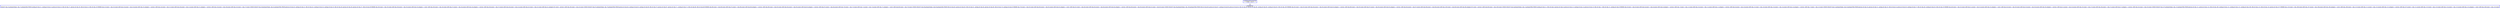 digraph  g{
node [shape=rectangle, color=black, fontcolor=black, style=bold]
0 [label="LogSkolemFunctionCall
(\"{0}\", \"{1}\")" , color = blue] ; 
1 [label="LogSQLEval 
SELECT tab_23.primaryName, tab_27.primarytitle FROM casting AS tab_21, casting AS tab_25, person AS tab_23, title AS tab_27, person AS tab_26, title AS tab_22, title AS tab_24 WHERE tab_22.tconst = tab_25.tconst AND tab_23.nconst = tab_25.nconst AND tab_25.category = 'actress' AND tab_24.tconst = tab_21.tconst AND tab_26.nconst = tab_21.nconst AND tab_21.category = 'actress' AND tab_23.nconst = tab_26.nconst AND tab_24.tconst = tab_27.tconst UNION SELECT tab_39.primaryName, tab_42.primaryTitle FROM person AS tab_40, casting AS tab_41, title AS tab_42, casting AS tab_34, casting AS tab_35, title AS tab_38, person AS tab_39, person AS tab_37, title AS tab_36 WHERE tab_38.tconst = tab_35.tconst AND tab_39.nconst = tab_35.nconst AND tab_35.category = 'actor' AND tab_36.tconst = tab_34.tconst AND tab_37.nconst = tab_34.nconst AND tab_34.category = 'actress' AND tab_39.nconst = tab_37.nconst AND tab_40.nconst = tab_41.nconst AND tab_42.tconst = tab_41.tconst AND tab_41.category IN ('actor', 'actress') AND tab_36.tconst = tab_42.tconst UNION SELECT tab_67.primaryName, tab_70.primaryTitle FROM person AS tab_64, casting AS tab_65, casting AS tab_69, title AS tab_70, person AS tab_67, person AS tab_71, casting AS tab_72, title AS tab_66, title AS tab_68 WHERE tab_68.tconst = tab_69.tconst AND tab_67.nconst = tab_69.nconst AND tab_69.category = 'actress' AND tab_66.tconst = tab_65.tconst AND tab_64.nconst = tab_65.nconst AND tab_65.category = 'actress' AND tab_67.nconst = tab_64.nconst AND tab_70.tconst = tab_72.tconst AND tab_71.nconst = tab_72.nconst AND tab_72.category = 'actor' AND tab_66.tconst = tab_70.tconst UNION SELECT tab_80.primaryName, tab_85.primarytitle FROM title AS tab_85, person AS tab_83, title AS tab_81, casting AS tab_84, person AS tab_80, title AS tab_79, casting AS tab_82 WHERE tab_79.tconst = tab_82.tconst AND tab_80.nconst = tab_82.nconst AND tab_82.category = 'actor' AND tab_81.tconst = tab_84.tconst AND tab_83.nconst = tab_84.nconst AND tab_84.category = 'actress' AND tab_80.nconst = tab_83.nconst AND tab_81.tconst = tab_85.tconst UNION SELECT tab_94.primaryName, tab_100.primaryTitle FROM title AS tab_96, person AS tab_97, casting AS tab_99, person AS tab_94, title AS tab_93, person AS tab_98, casting AS tab_95, casting AS tab_92, title AS tab_100 WHERE tab_93.tconst = tab_92.tconst AND tab_94.nconst = tab_92.nconst AND tab_92.category = 'actress' AND tab_96.tconst = tab_95.tconst AND tab_97.nconst = tab_95.nconst AND tab_95.category = 'actress' AND tab_94.nconst = tab_97.nconst AND tab_98.nconst = tab_99.nconst AND tab_100.tconst = tab_99.tconst AND tab_99.category IN ('actor', 'actress') AND tab_96.tconst = tab_100.tconst UNION SELECT tab_9.primaryName, tab_12.primaryTitle FROM casting AS tab_11, title AS tab_8, person AS tab_9, person AS tab_13, casting AS tab_14, person AS tab_10, title AS tab_7, title AS tab_12, casting AS tab_6 WHERE tab_8.tconst = tab_6.tconst AND tab_9.nconst = tab_6.nconst AND tab_6.category = 'actress' AND tab_7.tconst = tab_11.tconst AND tab_10.nconst = tab_11.nconst AND tab_11.category = 'actress' AND tab_9.nconst = tab_10.nconst AND tab_12.tconst = tab_14.tconst AND tab_13.nconst = tab_14.nconst AND tab_14.category = 'actress' AND tab_7.tconst = tab_12.tconst UNION SELECT tab_51.primaryName, tab_55.primaryTitle FROM person AS tab_53, person AS tab_51, casting AS tab_52, title AS tab_54, person AS tab_56, casting AS tab_57, title AS tab_49, casting AS tab_50, title AS tab_55 WHERE tab_49.tconst = tab_52.tconst AND tab_51.nconst = tab_52.nconst AND tab_52.category = 'actor' AND tab_54.tconst = tab_50.tconst AND tab_53.nconst = tab_50.nconst AND tab_50.category = 'actress' AND tab_51.nconst = tab_53.nconst AND tab_55.tconst = tab_57.tconst AND tab_56.nconst = tab_57.nconst AND tab_57.category = 'actress' AND tab_54.tconst = tab_55.tconst UNION SELECT tab_107.primaryName, tab_113.primaryTitle FROM person AS tab_111, person AS tab_114, title AS tab_109, casting AS tab_112, casting AS tab_115, casting AS tab_108, title AS tab_113, title AS tab_110, person AS tab_107 WHERE tab_110.tconst = tab_108.tconst AND tab_107.nconst = tab_108.nconst AND tab_108.category = 'actor' AND tab_109.tconst = tab_112.tconst AND tab_111.nconst = tab_112.nconst AND tab_112.category = 'actress' AND tab_107.nconst = tab_111.nconst AND tab_113.tconst = tab_115.tconst AND tab_114.nconst = tab_115.nconst AND tab_115.category = 'actor' AND tab_109.tconst = tab_113.tconst", color = blue] ; 
0 -> 1 ; 
}

